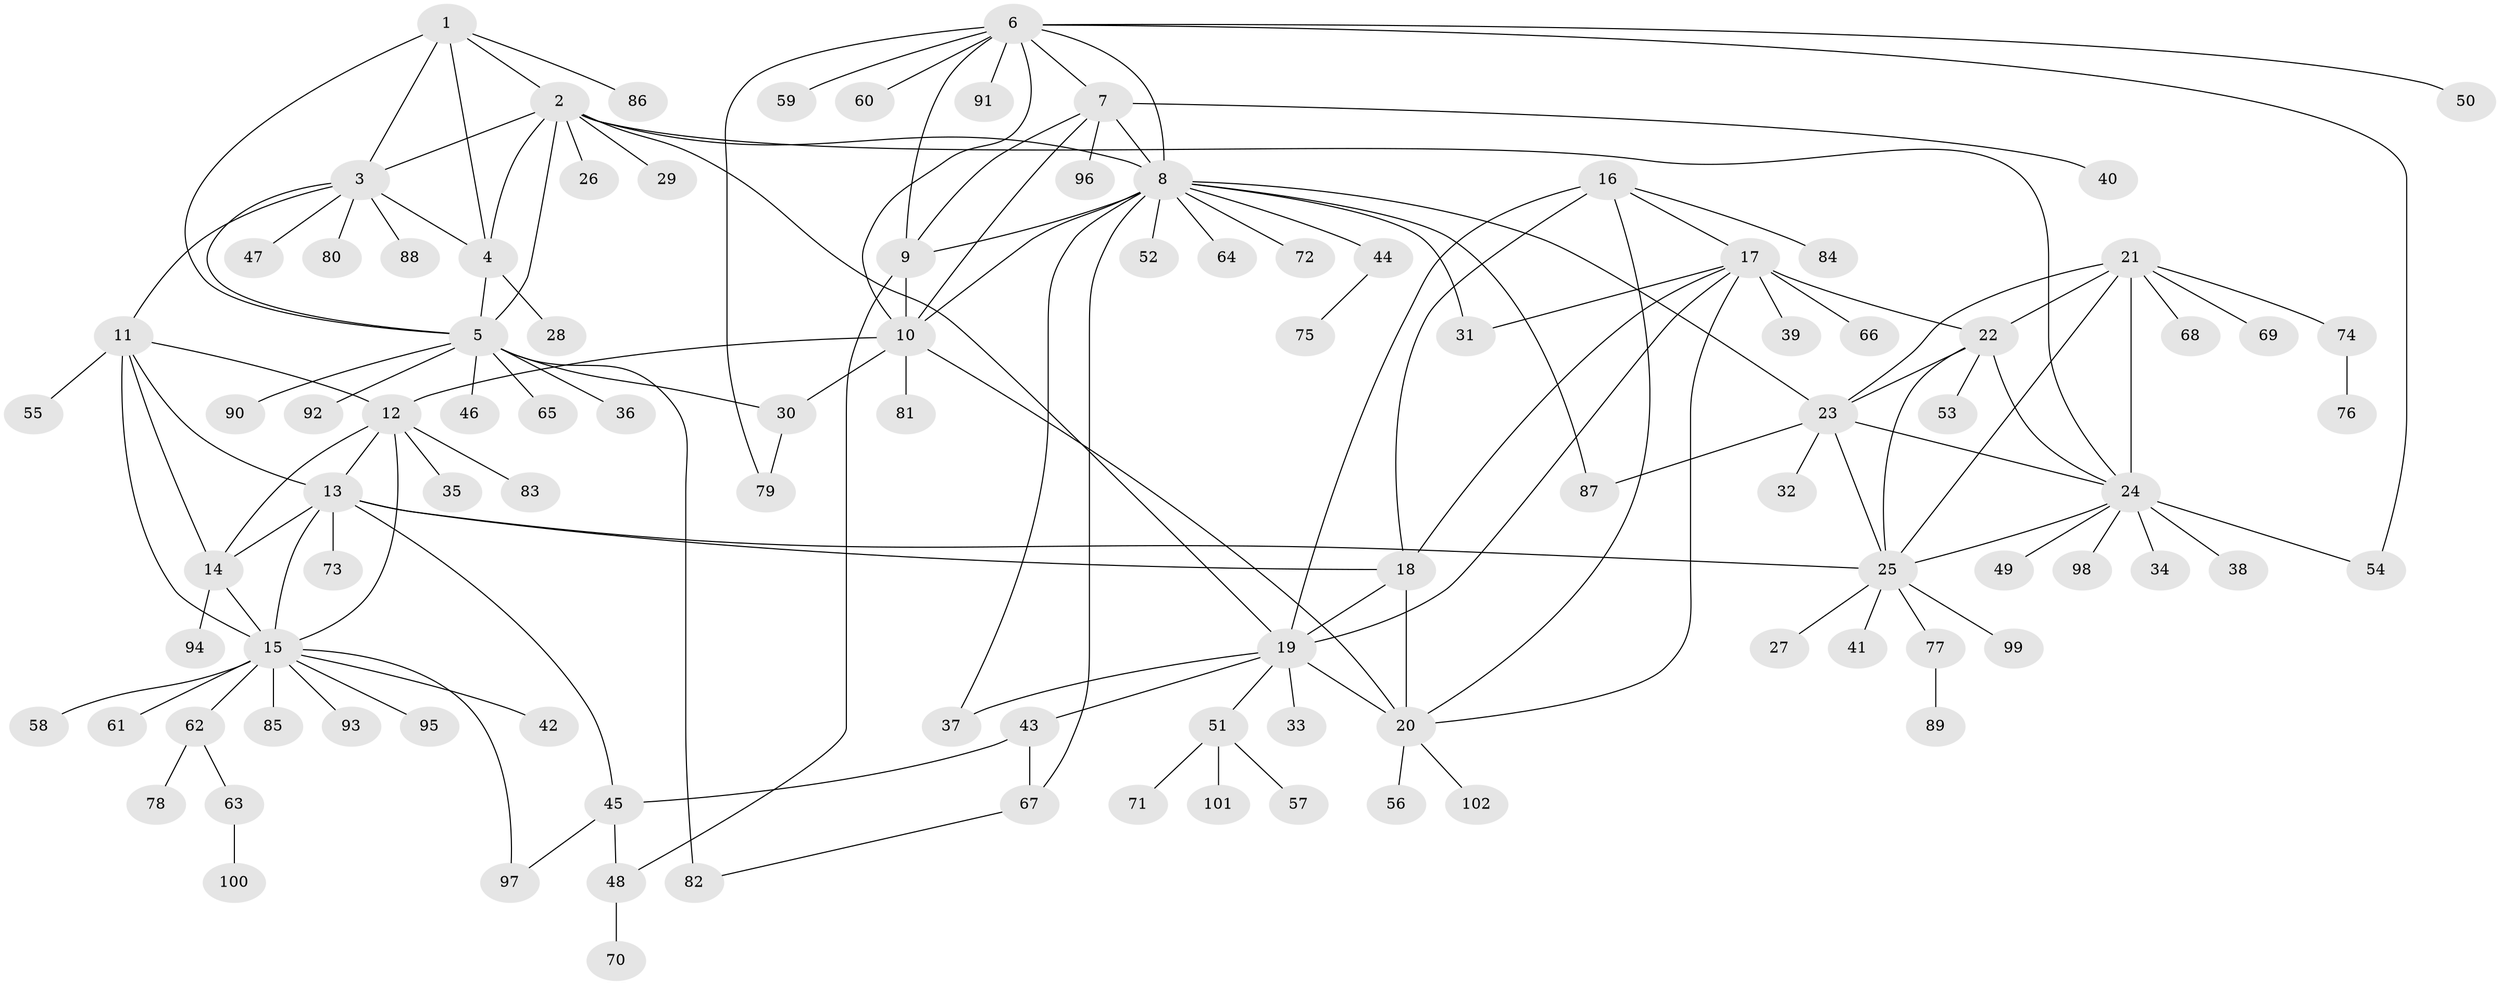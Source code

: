 // Generated by graph-tools (version 1.1) at 2025/55/03/09/25 04:55:37]
// undirected, 102 vertices, 148 edges
graph export_dot {
graph [start="1"]
  node [color=gray90,style=filled];
  1;
  2;
  3;
  4;
  5;
  6;
  7;
  8;
  9;
  10;
  11;
  12;
  13;
  14;
  15;
  16;
  17;
  18;
  19;
  20;
  21;
  22;
  23;
  24;
  25;
  26;
  27;
  28;
  29;
  30;
  31;
  32;
  33;
  34;
  35;
  36;
  37;
  38;
  39;
  40;
  41;
  42;
  43;
  44;
  45;
  46;
  47;
  48;
  49;
  50;
  51;
  52;
  53;
  54;
  55;
  56;
  57;
  58;
  59;
  60;
  61;
  62;
  63;
  64;
  65;
  66;
  67;
  68;
  69;
  70;
  71;
  72;
  73;
  74;
  75;
  76;
  77;
  78;
  79;
  80;
  81;
  82;
  83;
  84;
  85;
  86;
  87;
  88;
  89;
  90;
  91;
  92;
  93;
  94;
  95;
  96;
  97;
  98;
  99;
  100;
  101;
  102;
  1 -- 2;
  1 -- 3;
  1 -- 4;
  1 -- 5;
  1 -- 86;
  2 -- 3;
  2 -- 4;
  2 -- 5;
  2 -- 8;
  2 -- 19;
  2 -- 24;
  2 -- 26;
  2 -- 29;
  3 -- 4;
  3 -- 5;
  3 -- 11;
  3 -- 47;
  3 -- 80;
  3 -- 88;
  4 -- 5;
  4 -- 28;
  5 -- 30;
  5 -- 36;
  5 -- 46;
  5 -- 65;
  5 -- 82;
  5 -- 90;
  5 -- 92;
  6 -- 7;
  6 -- 8;
  6 -- 9;
  6 -- 10;
  6 -- 50;
  6 -- 54;
  6 -- 59;
  6 -- 60;
  6 -- 79;
  6 -- 91;
  7 -- 8;
  7 -- 9;
  7 -- 10;
  7 -- 40;
  7 -- 96;
  8 -- 9;
  8 -- 10;
  8 -- 23;
  8 -- 31;
  8 -- 37;
  8 -- 44;
  8 -- 52;
  8 -- 64;
  8 -- 67;
  8 -- 72;
  8 -- 87;
  9 -- 10;
  9 -- 48;
  10 -- 12;
  10 -- 20;
  10 -- 30;
  10 -- 81;
  11 -- 12;
  11 -- 13;
  11 -- 14;
  11 -- 15;
  11 -- 55;
  12 -- 13;
  12 -- 14;
  12 -- 15;
  12 -- 35;
  12 -- 83;
  13 -- 14;
  13 -- 15;
  13 -- 18;
  13 -- 25;
  13 -- 45;
  13 -- 73;
  14 -- 15;
  14 -- 94;
  15 -- 42;
  15 -- 58;
  15 -- 61;
  15 -- 62;
  15 -- 85;
  15 -- 93;
  15 -- 95;
  15 -- 97;
  16 -- 17;
  16 -- 18;
  16 -- 19;
  16 -- 20;
  16 -- 84;
  17 -- 18;
  17 -- 19;
  17 -- 20;
  17 -- 22;
  17 -- 31;
  17 -- 39;
  17 -- 66;
  18 -- 19;
  18 -- 20;
  19 -- 20;
  19 -- 33;
  19 -- 37;
  19 -- 43;
  19 -- 51;
  20 -- 56;
  20 -- 102;
  21 -- 22;
  21 -- 23;
  21 -- 24;
  21 -- 25;
  21 -- 68;
  21 -- 69;
  21 -- 74;
  22 -- 23;
  22 -- 24;
  22 -- 25;
  22 -- 53;
  23 -- 24;
  23 -- 25;
  23 -- 32;
  23 -- 87;
  24 -- 25;
  24 -- 34;
  24 -- 38;
  24 -- 49;
  24 -- 54;
  24 -- 98;
  25 -- 27;
  25 -- 41;
  25 -- 77;
  25 -- 99;
  30 -- 79;
  43 -- 45;
  43 -- 67;
  44 -- 75;
  45 -- 48;
  45 -- 97;
  48 -- 70;
  51 -- 57;
  51 -- 71;
  51 -- 101;
  62 -- 63;
  62 -- 78;
  63 -- 100;
  67 -- 82;
  74 -- 76;
  77 -- 89;
}
